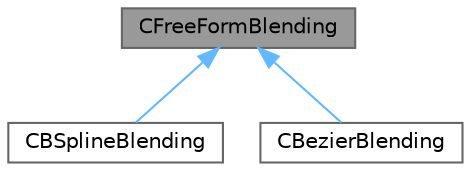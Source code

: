 digraph "CFreeFormBlending"
{
 // LATEX_PDF_SIZE
  bgcolor="transparent";
  edge [fontname=Helvetica,fontsize=10,labelfontname=Helvetica,labelfontsize=10];
  node [fontname=Helvetica,fontsize=10,shape=box,height=0.2,width=0.4];
  Node1 [id="Node000001",label="CFreeFormBlending",height=0.2,width=0.4,color="gray40", fillcolor="grey60", style="filled", fontcolor="black",tooltip="Class that defines the particular kind of blending function for the free form deformation."];
  Node1 -> Node2 [id="edge1_Node000001_Node000002",dir="back",color="steelblue1",style="solid",tooltip=" "];
  Node2 [id="Node000002",label="CBSplineBlending",height=0.2,width=0.4,color="gray40", fillcolor="white", style="filled",URL="$classCBSplineBlending.html",tooltip="Class that defines the blending using uniform BSplines."];
  Node1 -> Node3 [id="edge2_Node000001_Node000003",dir="back",color="steelblue1",style="solid",tooltip=" "];
  Node3 [id="Node000003",label="CBezierBlending",height=0.2,width=0.4,color="gray40", fillcolor="white", style="filled",URL="$classCBezierBlending.html",tooltip="Class that defines the blending using Bernsteinpolynomials (Bezier Curves)."];
}
